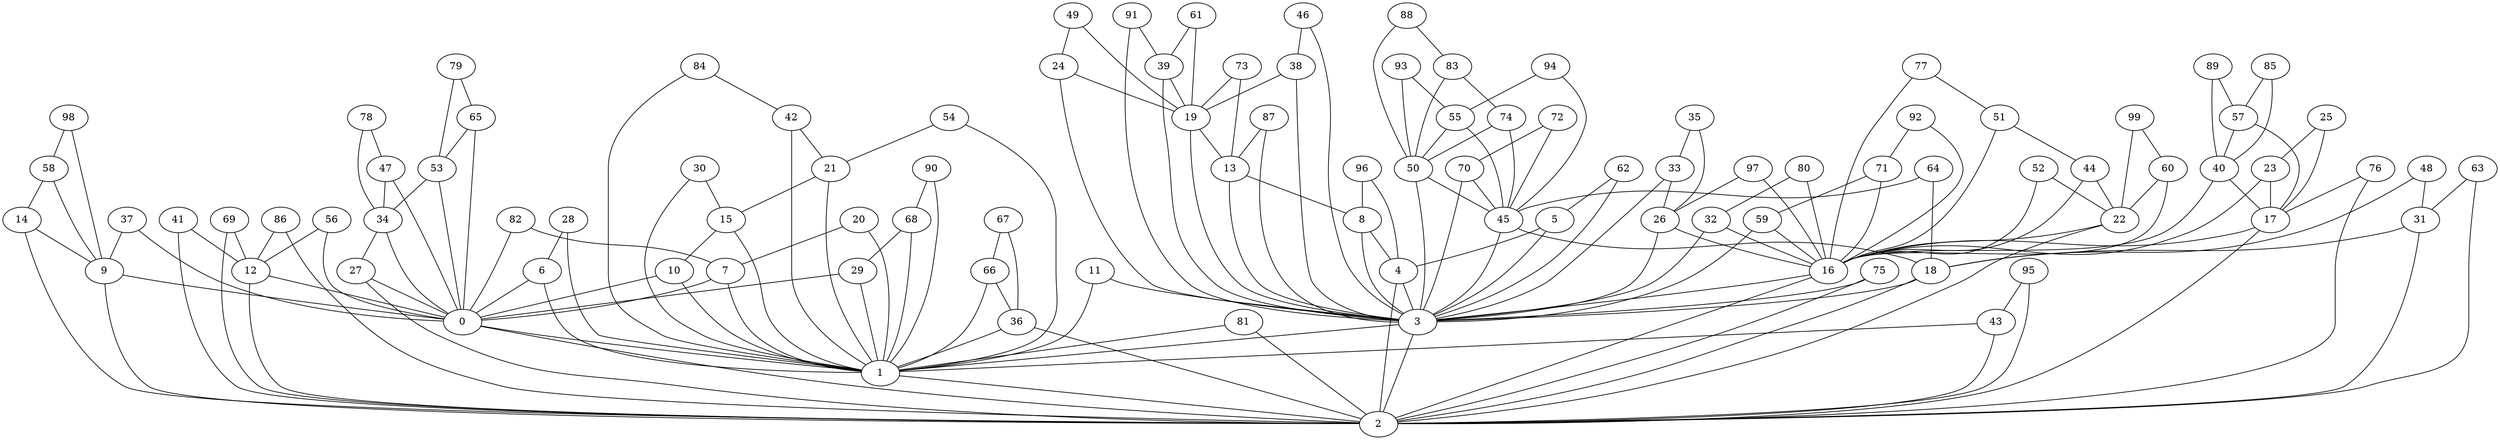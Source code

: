 graph {
	0 [label=0]
	1 [label=1]
	2 [label=2]
	3 [label=3]
	4 [label=4]
	5 [label=5]
	6 [label=6]
	7 [label=7]
	8 [label=8]
	9 [label=9]
	10 [label=10]
	11 [label=11]
	12 [label=12]
	13 [label=13]
	14 [label=14]
	15 [label=15]
	16 [label=16]
	17 [label=17]
	18 [label=18]
	19 [label=19]
	20 [label=20]
	21 [label=21]
	22 [label=22]
	23 [label=23]
	24 [label=24]
	25 [label=25]
	26 [label=26]
	27 [label=27]
	28 [label=28]
	29 [label=29]
	30 [label=30]
	31 [label=31]
	32 [label=32]
	33 [label=33]
	34 [label=34]
	35 [label=35]
	36 [label=36]
	37 [label=37]
	38 [label=38]
	39 [label=39]
	40 [label=40]
	41 [label=41]
	42 [label=42]
	43 [label=43]
	44 [label=44]
	45 [label=45]
	46 [label=46]
	47 [label=47]
	48 [label=48]
	49 [label=49]
	50 [label=50]
	51 [label=51]
	52 [label=52]
	53 [label=53]
	54 [label=54]
	55 [label=55]
	56 [label=56]
	57 [label=57]
	58 [label=58]
	59 [label=59]
	60 [label=60]
	61 [label=61]
	62 [label=62]
	63 [label=63]
	64 [label=64]
	65 [label=65]
	66 [label=66]
	67 [label=67]
	68 [label=68]
	69 [label=69]
	70 [label=70]
	71 [label=71]
	72 [label=72]
	73 [label=73]
	74 [label=74]
	75 [label=75]
	76 [label=76]
	77 [label=77]
	78 [label=78]
	79 [label=79]
	80 [label=80]
	81 [label=81]
	82 [label=82]
	83 [label=83]
	84 [label=84]
	85 [label=85]
	86 [label=86]
	87 [label=87]
	88 [label=88]
	89 [label=89]
	90 [label=90]
	91 [label=91]
	92 [label=92]
	93 [label=93]
	94 [label=94]
	95 [label=95]
	96 [label=96]
	97 [label=97]
	98 [label=98]
	99 [label=99]
	0 -- 1
	1 -- 2
	2 -- 0
	3 -- 1
	3 -- 2
	4 -- 3
	4 -- 2
	5 -- 4
	5 -- 3
	6 -- 0
	6 -- 1
	7 -- 0
	7 -- 1
	8 -- 4
	8 -- 3
	9 -- 2
	9 -- 0
	10 -- 0
	10 -- 1
	11 -- 3
	11 -- 1
	12 -- 2
	12 -- 0
	13 -- 8
	13 -- 3
	14 -- 9
	14 -- 2
	15 -- 10
	15 -- 1
	16 -- 3
	16 -- 2
	17 -- 16
	17 -- 2
	18 -- 3
	18 -- 2
	19 -- 13
	19 -- 3
	20 -- 7
	20 -- 1
	21 -- 15
	21 -- 1
	22 -- 16
	22 -- 2
	23 -- 17
	23 -- 16
	24 -- 19
	24 -- 3
	25 -- 23
	25 -- 17
	26 -- 16
	26 -- 3
	27 -- 2
	27 -- 0
	28 -- 6
	28 -- 1
	29 -- 0
	29 -- 1
	30 -- 15
	30 -- 1
	31 -- 18
	31 -- 2
	32 -- 16
	32 -- 3
	33 -- 26
	33 -- 3
	34 -- 27
	34 -- 0
	35 -- 33
	35 -- 26
	36 -- 1
	36 -- 2
	37 -- 9
	37 -- 0
	38 -- 19
	38 -- 3
	39 -- 19
	39 -- 3
	40 -- 17
	40 -- 16
	41 -- 12
	41 -- 2
	42 -- 21
	42 -- 1
	43 -- 1
	43 -- 2
	44 -- 22
	44 -- 16
	45 -- 18
	45 -- 3
	46 -- 38
	46 -- 3
	47 -- 34
	47 -- 0
	48 -- 31
	48 -- 18
	49 -- 24
	49 -- 19
	50 -- 45
	50 -- 3
	51 -- 44
	51 -- 16
	52 -- 22
	52 -- 16
	53 -- 34
	53 -- 0
	54 -- 21
	54 -- 1
	55 -- 50
	55 -- 45
	56 -- 12
	56 -- 0
	57 -- 40
	57 -- 17
	58 -- 14
	58 -- 9
	59 -- 16
	59 -- 3
	60 -- 22
	60 -- 16
	61 -- 39
	61 -- 19
	62 -- 5
	62 -- 3
	63 -- 31
	63 -- 2
	64 -- 45
	64 -- 18
	65 -- 53
	65 -- 0
	66 -- 36
	66 -- 1
	67 -- 66
	67 -- 36
	68 -- 29
	68 -- 1
	69 -- 12
	69 -- 2
	70 -- 45
	70 -- 3
	71 -- 59
	71 -- 16
	72 -- 70
	72 -- 45
	73 -- 19
	73 -- 13
	74 -- 50
	74 -- 45
	75 -- 3
	75 -- 2
	76 -- 17
	76 -- 2
	77 -- 51
	77 -- 16
	78 -- 47
	78 -- 34
	79 -- 65
	79 -- 53
	80 -- 32
	80 -- 16
	81 -- 1
	81 -- 2
	82 -- 7
	82 -- 0
	83 -- 74
	83 -- 50
	84 -- 42
	84 -- 1
	85 -- 57
	85 -- 40
	86 -- 12
	86 -- 2
	87 -- 13
	87 -- 3
	88 -- 83
	88 -- 50
	89 -- 57
	89 -- 40
	90 -- 68
	90 -- 1
	91 -- 39
	91 -- 3
	92 -- 71
	92 -- 16
	93 -- 55
	93 -- 50
	94 -- 55
	94 -- 45
	95 -- 43
	95 -- 2
	96 -- 8
	96 -- 4
	97 -- 26
	97 -- 16
	98 -- 58
	98 -- 9
	99 -- 60
	99 -- 22
}